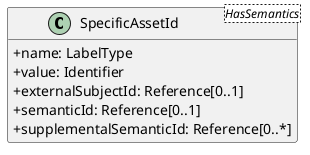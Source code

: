 @startuml
skinparam classAttributeIconSize 0
hide methods

class SpecificAssetId<HasSemantics> {
  +name: LabelType
  +value: Identifier
  +externalSubjectId: Reference[0..1]
  +semanticId: Reference[0..1]
  +supplementalSemanticId: Reference[0..*]
}
@enduml